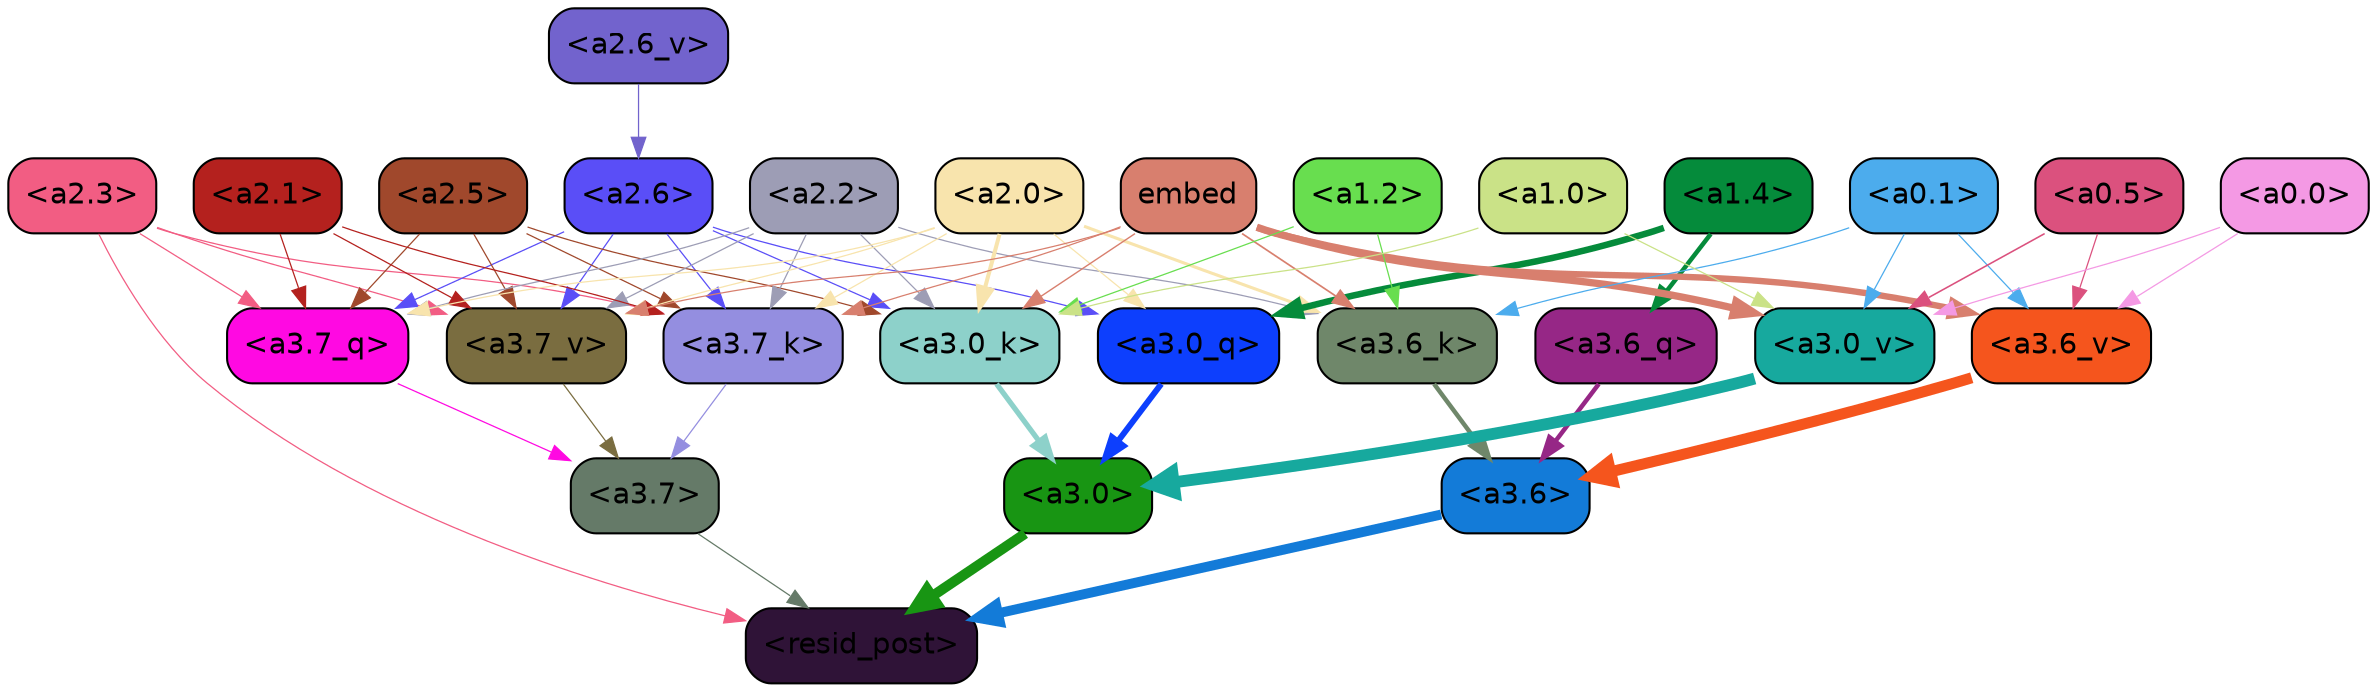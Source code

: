 strict digraph "" {
	graph [bgcolor=transparent,
		layout=dot,
		overlap=false,
		splines=true
	];
	"<a3.7>"	[color=black,
		fillcolor="#657a68",
		fontname=Helvetica,
		shape=box,
		style="filled, rounded"];
	"<resid_post>"	[color=black,
		fillcolor="#2f1337",
		fontname=Helvetica,
		shape=box,
		style="filled, rounded"];
	"<a3.7>" -> "<resid_post>"	[color="#657a68",
		penwidth=0.6];
	"<a3.6>"	[color=black,
		fillcolor="#137bd8",
		fontname=Helvetica,
		shape=box,
		style="filled, rounded"];
	"<a3.6>" -> "<resid_post>"	[color="#137bd8",
		penwidth=4.7534414529800415];
	"<a3.0>"	[color=black,
		fillcolor="#189513",
		fontname=Helvetica,
		shape=box,
		style="filled, rounded"];
	"<a3.0>" -> "<resid_post>"	[color="#189513",
		penwidth=4.898576855659485];
	"<a2.3>"	[color=black,
		fillcolor="#f25d83",
		fontname=Helvetica,
		shape=box,
		style="filled, rounded"];
	"<a2.3>" -> "<resid_post>"	[color="#f25d83",
		penwidth=0.6];
	"<a3.7_q>"	[color=black,
		fillcolor="#ff09e2",
		fontname=Helvetica,
		shape=box,
		style="filled, rounded"];
	"<a2.3>" -> "<a3.7_q>"	[color="#f25d83",
		penwidth=0.6];
	"<a3.7_k>"	[color=black,
		fillcolor="#948ee0",
		fontname=Helvetica,
		shape=box,
		style="filled, rounded"];
	"<a2.3>" -> "<a3.7_k>"	[color="#f25d83",
		penwidth=0.6];
	"<a3.7_v>"	[color=black,
		fillcolor="#7a6d40",
		fontname=Helvetica,
		shape=box,
		style="filled, rounded"];
	"<a2.3>" -> "<a3.7_v>"	[color="#f25d83",
		penwidth=0.6];
	"<a3.7_q>" -> "<a3.7>"	[color="#ff09e2",
		penwidth=0.6];
	"<a3.6_q>"	[color=black,
		fillcolor="#962786",
		fontname=Helvetica,
		shape=box,
		style="filled, rounded"];
	"<a3.6_q>" -> "<a3.6>"	[color="#962786",
		penwidth=2.160832464694977];
	"<a3.0_q>"	[color=black,
		fillcolor="#0d3ffd",
		fontname=Helvetica,
		shape=box,
		style="filled, rounded"];
	"<a3.0_q>" -> "<a3.0>"	[color="#0d3ffd",
		penwidth=2.870753765106201];
	"<a3.7_k>" -> "<a3.7>"	[color="#948ee0",
		penwidth=0.6];
	"<a3.6_k>"	[color=black,
		fillcolor="#6f876a",
		fontname=Helvetica,
		shape=box,
		style="filled, rounded"];
	"<a3.6_k>" -> "<a3.6>"	[color="#6f876a",
		penwidth=2.13908451795578];
	"<a3.0_k>"	[color=black,
		fillcolor="#8dd1ca",
		fontname=Helvetica,
		shape=box,
		style="filled, rounded"];
	"<a3.0_k>" -> "<a3.0>"	[color="#8dd1ca",
		penwidth=2.520303964614868];
	"<a3.7_v>" -> "<a3.7>"	[color="#7a6d40",
		penwidth=0.6];
	"<a3.6_v>"	[color=black,
		fillcolor="#f5551d",
		fontname=Helvetica,
		shape=box,
		style="filled, rounded"];
	"<a3.6_v>" -> "<a3.6>"	[color="#f5551d",
		penwidth=5.297133803367615];
	"<a3.0_v>"	[color=black,
		fillcolor="#17a99e",
		fontname=Helvetica,
		shape=box,
		style="filled, rounded"];
	"<a3.0_v>" -> "<a3.0>"	[color="#17a99e",
		penwidth=5.680712580680847];
	"<a2.6>"	[color=black,
		fillcolor="#5a4ef7",
		fontname=Helvetica,
		shape=box,
		style="filled, rounded"];
	"<a2.6>" -> "<a3.7_q>"	[color="#5a4ef7",
		penwidth=0.6];
	"<a2.6>" -> "<a3.0_q>"	[color="#5a4ef7",
		penwidth=0.6];
	"<a2.6>" -> "<a3.7_k>"	[color="#5a4ef7",
		penwidth=0.6];
	"<a2.6>" -> "<a3.0_k>"	[color="#5a4ef7",
		penwidth=0.6];
	"<a2.6>" -> "<a3.7_v>"	[color="#5a4ef7",
		penwidth=0.6];
	"<a2.5>"	[color=black,
		fillcolor="#a0482c",
		fontname=Helvetica,
		shape=box,
		style="filled, rounded"];
	"<a2.5>" -> "<a3.7_q>"	[color="#a0482c",
		penwidth=0.6];
	"<a2.5>" -> "<a3.7_k>"	[color="#a0482c",
		penwidth=0.6];
	"<a2.5>" -> "<a3.0_k>"	[color="#a0482c",
		penwidth=0.6];
	"<a2.5>" -> "<a3.7_v>"	[color="#a0482c",
		penwidth=0.6];
	"<a2.2>"	[color=black,
		fillcolor="#9d9db5",
		fontname=Helvetica,
		shape=box,
		style="filled, rounded"];
	"<a2.2>" -> "<a3.7_q>"	[color="#9d9db5",
		penwidth=0.6];
	"<a2.2>" -> "<a3.7_k>"	[color="#9d9db5",
		penwidth=0.6];
	"<a2.2>" -> "<a3.6_k>"	[color="#9d9db5",
		penwidth=0.6];
	"<a2.2>" -> "<a3.0_k>"	[color="#9d9db5",
		penwidth=0.6];
	"<a2.2>" -> "<a3.7_v>"	[color="#9d9db5",
		penwidth=0.6];
	"<a2.1>"	[color=black,
		fillcolor="#b4211e",
		fontname=Helvetica,
		shape=box,
		style="filled, rounded"];
	"<a2.1>" -> "<a3.7_q>"	[color="#b4211e",
		penwidth=0.6];
	"<a2.1>" -> "<a3.7_k>"	[color="#b4211e",
		penwidth=0.6];
	"<a2.1>" -> "<a3.7_v>"	[color="#b4211e",
		penwidth=0.6];
	"<a2.0>"	[color=black,
		fillcolor="#f8e4ad",
		fontname=Helvetica,
		shape=box,
		style="filled, rounded"];
	"<a2.0>" -> "<a3.7_q>"	[color="#f8e4ad",
		penwidth=0.6];
	"<a2.0>" -> "<a3.0_q>"	[color="#f8e4ad",
		penwidth=0.6];
	"<a2.0>" -> "<a3.7_k>"	[color="#f8e4ad",
		penwidth=0.6];
	"<a2.0>" -> "<a3.6_k>"	[color="#f8e4ad",
		penwidth=1.4807794839143753];
	"<a2.0>" -> "<a3.0_k>"	[color="#f8e4ad",
		penwidth=1.9436544477939606];
	"<a2.0>" -> "<a3.7_v>"	[color="#f8e4ad",
		penwidth=0.6];
	"<a1.4>"	[color=black,
		fillcolor="#058b3b",
		fontname=Helvetica,
		shape=box,
		style="filled, rounded"];
	"<a1.4>" -> "<a3.6_q>"	[color="#058b3b",
		penwidth=2.1635248363018036];
	"<a1.4>" -> "<a3.0_q>"	[color="#058b3b",
		penwidth=3.1362746953964233];
	embed	[color=black,
		fillcolor="#d87f6e",
		fontname=Helvetica,
		shape=box,
		style="filled, rounded"];
	embed -> "<a3.7_k>"	[color="#d87f6e",
		penwidth=0.6];
	embed -> "<a3.6_k>"	[color="#d87f6e",
		penwidth=0.8202246725559235];
	embed -> "<a3.0_k>"	[color="#d87f6e",
		penwidth=0.6771316379308701];
	embed -> "<a3.7_v>"	[color="#d87f6e",
		penwidth=0.6];
	embed -> "<a3.6_v>"	[color="#d87f6e",
		penwidth=3.067279100418091];
	embed -> "<a3.0_v>"	[color="#d87f6e",
		penwidth=3.5202720761299133];
	"<a1.2>"	[color=black,
		fillcolor="#68de4f",
		fontname=Helvetica,
		shape=box,
		style="filled, rounded"];
	"<a1.2>" -> "<a3.6_k>"	[color="#68de4f",
		penwidth=0.6];
	"<a1.2>" -> "<a3.0_k>"	[color="#68de4f",
		penwidth=0.6];
	"<a0.1>"	[color=black,
		fillcolor="#4caced",
		fontname=Helvetica,
		shape=box,
		style="filled, rounded"];
	"<a0.1>" -> "<a3.6_k>"	[color="#4caced",
		penwidth=0.6];
	"<a0.1>" -> "<a3.6_v>"	[color="#4caced",
		penwidth=0.6];
	"<a0.1>" -> "<a3.0_v>"	[color="#4caced",
		penwidth=0.6];
	"<a1.0>"	[color=black,
		fillcolor="#cae287",
		fontname=Helvetica,
		shape=box,
		style="filled, rounded"];
	"<a1.0>" -> "<a3.0_k>"	[color="#cae287",
		penwidth=0.6];
	"<a1.0>" -> "<a3.0_v>"	[color="#cae287",
		penwidth=0.6];
	"<a0.5>"	[color=black,
		fillcolor="#db517e",
		fontname=Helvetica,
		shape=box,
		style="filled, rounded"];
	"<a0.5>" -> "<a3.6_v>"	[color="#db517e",
		penwidth=0.6];
	"<a0.5>" -> "<a3.0_v>"	[color="#db517e",
		penwidth=0.764040544629097];
	"<a0.0>"	[color=black,
		fillcolor="#f499e4",
		fontname=Helvetica,
		shape=box,
		style="filled, rounded"];
	"<a0.0>" -> "<a3.6_v>"	[color="#f499e4",
		penwidth=0.6];
	"<a0.0>" -> "<a3.0_v>"	[color="#f499e4",
		penwidth=0.6];
	"<a2.6_v>"	[color=black,
		fillcolor="#7263cd",
		fontname=Helvetica,
		shape=box,
		style="filled, rounded"];
	"<a2.6_v>" -> "<a2.6>"	[color="#7263cd",
		penwidth=0.6];
}
